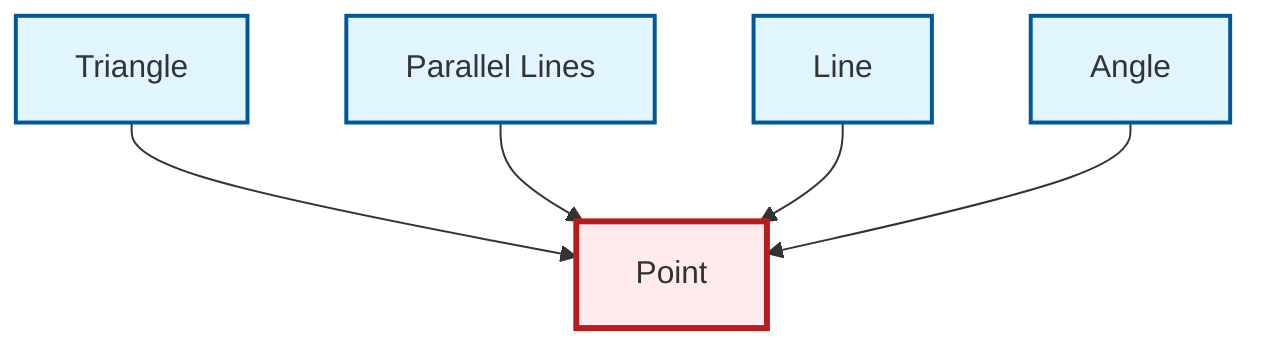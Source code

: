 graph TD
    classDef definition fill:#e1f5fe,stroke:#01579b,stroke-width:2px
    classDef theorem fill:#f3e5f5,stroke:#4a148c,stroke-width:2px
    classDef axiom fill:#fff3e0,stroke:#e65100,stroke-width:2px
    classDef example fill:#e8f5e9,stroke:#1b5e20,stroke-width:2px
    classDef current fill:#ffebee,stroke:#b71c1c,stroke-width:3px
    def-line["Line"]:::definition
    def-triangle["Triangle"]:::definition
    def-point["Point"]:::definition
    def-angle["Angle"]:::definition
    def-parallel["Parallel Lines"]:::definition
    def-triangle --> def-point
    def-parallel --> def-point
    def-line --> def-point
    def-angle --> def-point
    class def-point current